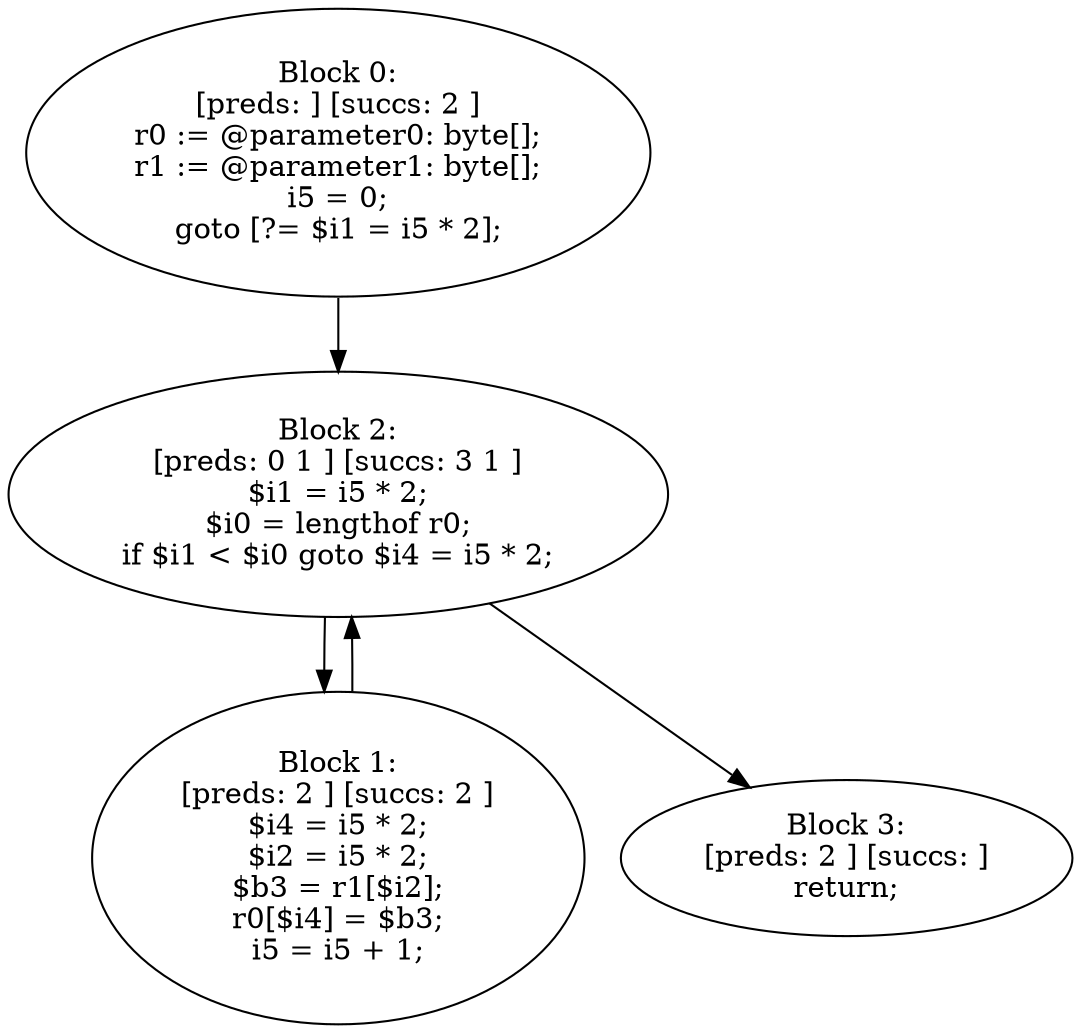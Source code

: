digraph "unitGraph" {
    "Block 0:
[preds: ] [succs: 2 ]
r0 := @parameter0: byte[];
r1 := @parameter1: byte[];
i5 = 0;
goto [?= $i1 = i5 * 2];
"
    "Block 1:
[preds: 2 ] [succs: 2 ]
$i4 = i5 * 2;
$i2 = i5 * 2;
$b3 = r1[$i2];
r0[$i4] = $b3;
i5 = i5 + 1;
"
    "Block 2:
[preds: 0 1 ] [succs: 3 1 ]
$i1 = i5 * 2;
$i0 = lengthof r0;
if $i1 < $i0 goto $i4 = i5 * 2;
"
    "Block 3:
[preds: 2 ] [succs: ]
return;
"
    "Block 0:
[preds: ] [succs: 2 ]
r0 := @parameter0: byte[];
r1 := @parameter1: byte[];
i5 = 0;
goto [?= $i1 = i5 * 2];
"->"Block 2:
[preds: 0 1 ] [succs: 3 1 ]
$i1 = i5 * 2;
$i0 = lengthof r0;
if $i1 < $i0 goto $i4 = i5 * 2;
";
    "Block 1:
[preds: 2 ] [succs: 2 ]
$i4 = i5 * 2;
$i2 = i5 * 2;
$b3 = r1[$i2];
r0[$i4] = $b3;
i5 = i5 + 1;
"->"Block 2:
[preds: 0 1 ] [succs: 3 1 ]
$i1 = i5 * 2;
$i0 = lengthof r0;
if $i1 < $i0 goto $i4 = i5 * 2;
";
    "Block 2:
[preds: 0 1 ] [succs: 3 1 ]
$i1 = i5 * 2;
$i0 = lengthof r0;
if $i1 < $i0 goto $i4 = i5 * 2;
"->"Block 3:
[preds: 2 ] [succs: ]
return;
";
    "Block 2:
[preds: 0 1 ] [succs: 3 1 ]
$i1 = i5 * 2;
$i0 = lengthof r0;
if $i1 < $i0 goto $i4 = i5 * 2;
"->"Block 1:
[preds: 2 ] [succs: 2 ]
$i4 = i5 * 2;
$i2 = i5 * 2;
$b3 = r1[$i2];
r0[$i4] = $b3;
i5 = i5 + 1;
";
}
